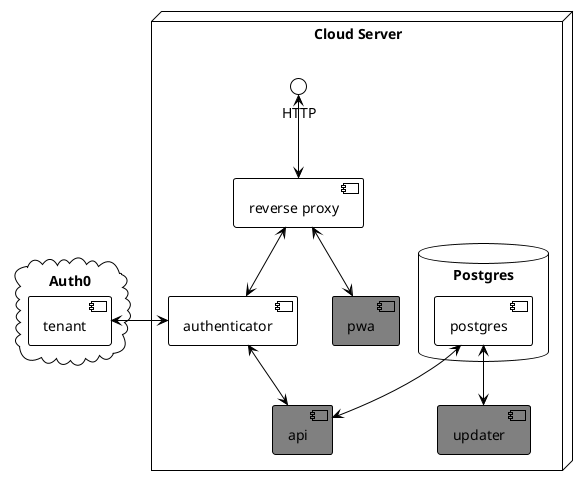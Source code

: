 @startuml
!theme plain

node "Cloud Server" {
  () HTTP
  [reverse proxy]
  [pwa] #grey
  [authenticator]
  [api] #grey
  [updater] #grey
  
  database "Postgres" {
    [postgres] <-down-> api
    [postgres] <-down-> updater
  }
}

cloud "Auth0" {
  [tenant]
}

[tenant] <-> [authenticator]
[reverse proxy] <-up-> HTTP
[reverse proxy] <-down-> [authenticator]
[authenticator] <-down-> [api]
[reverse proxy] <-down-> [pwa]

@enduml
